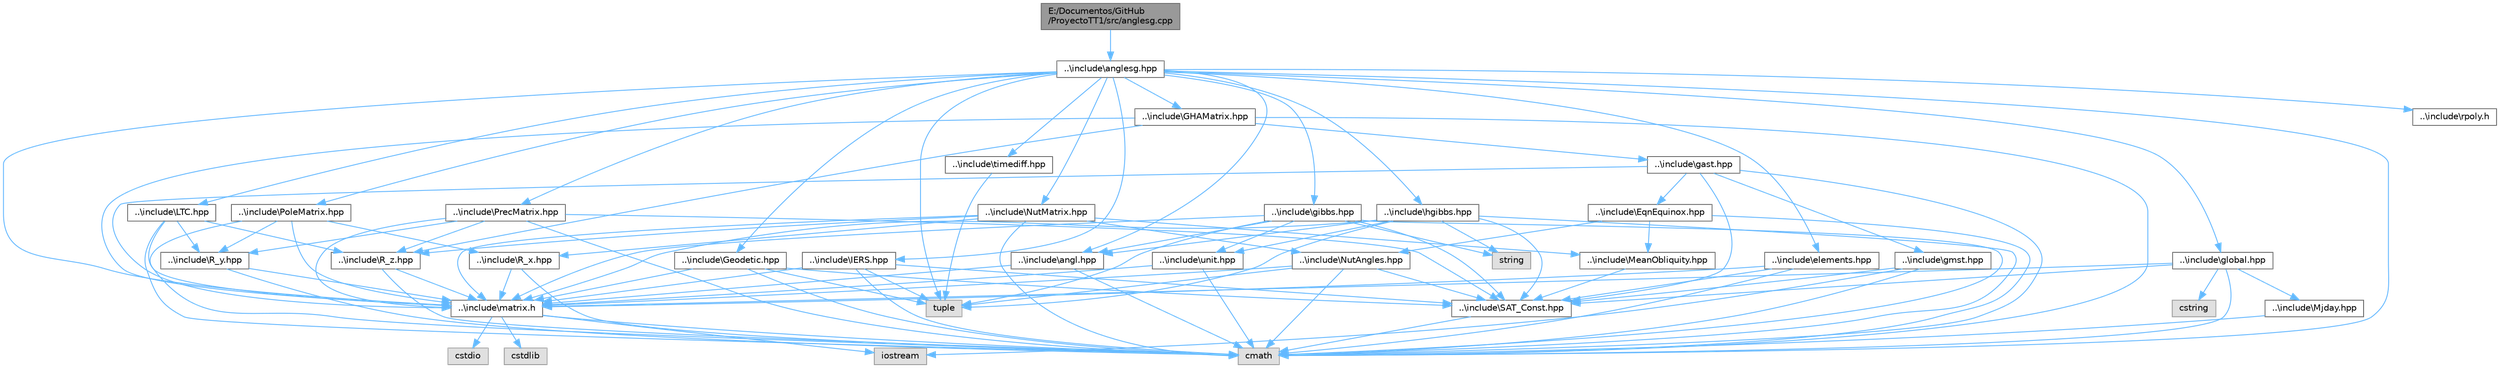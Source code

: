 digraph "E:/Documentos/GitHub/ProyectoTT1/src/anglesg.cpp"
{
 // LATEX_PDF_SIZE
  bgcolor="transparent";
  edge [fontname=Helvetica,fontsize=10,labelfontname=Helvetica,labelfontsize=10];
  node [fontname=Helvetica,fontsize=10,shape=box,height=0.2,width=0.4];
  Node1 [id="Node000001",label="E:/Documentos/GitHub\l/ProyectoTT1/src/anglesg.cpp",height=0.2,width=0.4,color="gray40", fillcolor="grey60", style="filled", fontcolor="black",tooltip="Solución del problema de la determinación orbital usando tres avistamientos ópticos."];
  Node1 -> Node2 [id="edge1_Node000001_Node000002",color="steelblue1",style="solid",tooltip=" "];
  Node2 [id="Node000002",label="..\\include\\anglesg.hpp",height=0.2,width=0.4,color="grey40", fillcolor="white", style="filled",URL="$anglesg_8hpp.html",tooltip="Este archivo de cabecera contiene una implementación de la función anglesg."];
  Node2 -> Node3 [id="edge2_Node000002_Node000003",color="steelblue1",style="solid",tooltip=" "];
  Node3 [id="Node000003",label="cmath",height=0.2,width=0.4,color="grey60", fillcolor="#E0E0E0", style="filled",tooltip=" "];
  Node2 -> Node4 [id="edge3_Node000002_Node000004",color="steelblue1",style="solid",tooltip=" "];
  Node4 [id="Node000004",label="tuple",height=0.2,width=0.4,color="grey60", fillcolor="#E0E0E0", style="filled",tooltip=" "];
  Node2 -> Node5 [id="edge4_Node000002_Node000005",color="steelblue1",style="solid",tooltip=" "];
  Node5 [id="Node000005",label="..\\include\\matrix.h",height=0.2,width=0.4,color="grey40", fillcolor="white", style="filled",URL="$matrix_8h.html",tooltip="Este archivo de cabecera contiene una implementación de una clase que representa una matriz."];
  Node5 -> Node6 [id="edge5_Node000005_Node000006",color="steelblue1",style="solid",tooltip=" "];
  Node6 [id="Node000006",label="cstdio",height=0.2,width=0.4,color="grey60", fillcolor="#E0E0E0", style="filled",tooltip=" "];
  Node5 -> Node7 [id="edge6_Node000005_Node000007",color="steelblue1",style="solid",tooltip=" "];
  Node7 [id="Node000007",label="cstdlib",height=0.2,width=0.4,color="grey60", fillcolor="#E0E0E0", style="filled",tooltip=" "];
  Node5 -> Node3 [id="edge7_Node000005_Node000003",color="steelblue1",style="solid",tooltip=" "];
  Node5 -> Node8 [id="edge8_Node000005_Node000008",color="steelblue1",style="solid",tooltip=" "];
  Node8 [id="Node000008",label="iostream",height=0.2,width=0.4,color="grey60", fillcolor="#E0E0E0", style="filled",tooltip=" "];
  Node2 -> Node9 [id="edge9_Node000002_Node000009",color="steelblue1",style="solid",tooltip=" "];
  Node9 [id="Node000009",label="..\\include\\global.hpp",height=0.2,width=0.4,color="grey40", fillcolor="white", style="filled",URL="$global_8hpp.html",tooltip="Este archivo de cabecera contiene una implementación para leer ficheros."];
  Node9 -> Node3 [id="edge10_Node000009_Node000003",color="steelblue1",style="solid",tooltip=" "];
  Node9 -> Node10 [id="edge11_Node000009_Node000010",color="steelblue1",style="solid",tooltip=" "];
  Node10 [id="Node000010",label="cstring",height=0.2,width=0.4,color="grey60", fillcolor="#E0E0E0", style="filled",tooltip=" "];
  Node9 -> Node5 [id="edge12_Node000009_Node000005",color="steelblue1",style="solid",tooltip=" "];
  Node9 -> Node11 [id="edge13_Node000009_Node000011",color="steelblue1",style="solid",tooltip=" "];
  Node11 [id="Node000011",label="..\\include\\SAT_Const.hpp",height=0.2,width=0.4,color="grey40", fillcolor="white", style="filled",URL="$_s_a_t___const_8hpp.html",tooltip="Este archivo de cabecera contiene una implementación de una clase que contiene diferentes constantes."];
  Node11 -> Node3 [id="edge14_Node000011_Node000003",color="steelblue1",style="solid",tooltip=" "];
  Node9 -> Node12 [id="edge15_Node000009_Node000012",color="steelblue1",style="solid",tooltip=" "];
  Node12 [id="Node000012",label="..\\include\\Mjday.hpp",height=0.2,width=0.4,color="grey40", fillcolor="white", style="filled",URL="$_mjday_8hpp.html",tooltip="Este archivo de cabecera contiene una implementación de la función Mjday."];
  Node12 -> Node3 [id="edge16_Node000012_Node000003",color="steelblue1",style="solid",tooltip=" "];
  Node2 -> Node13 [id="edge17_Node000002_Node000013",color="steelblue1",style="solid",tooltip=" "];
  Node13 [id="Node000013",label="..\\include\\Geodetic.hpp",height=0.2,width=0.4,color="grey40", fillcolor="white", style="filled",URL="$_geodetic_8hpp.html",tooltip="Este archivo de cabecera contiene una implementación de la función Geodetic."];
  Node13 -> Node3 [id="edge18_Node000013_Node000003",color="steelblue1",style="solid",tooltip=" "];
  Node13 -> Node4 [id="edge19_Node000013_Node000004",color="steelblue1",style="solid",tooltip=" "];
  Node13 -> Node5 [id="edge20_Node000013_Node000005",color="steelblue1",style="solid",tooltip=" "];
  Node13 -> Node11 [id="edge21_Node000013_Node000011",color="steelblue1",style="solid",tooltip=" "];
  Node2 -> Node14 [id="edge22_Node000002_Node000014",color="steelblue1",style="solid",tooltip=" "];
  Node14 [id="Node000014",label="..\\include\\LTC.hpp",height=0.2,width=0.4,color="grey40", fillcolor="white", style="filled",URL="$_l_t_c_8hpp.html",tooltip="Este archivo de cabecera contiene una implementación de la función LTC."];
  Node14 -> Node3 [id="edge23_Node000014_Node000003",color="steelblue1",style="solid",tooltip=" "];
  Node14 -> Node5 [id="edge24_Node000014_Node000005",color="steelblue1",style="solid",tooltip=" "];
  Node14 -> Node15 [id="edge25_Node000014_Node000015",color="steelblue1",style="solid",tooltip=" "];
  Node15 [id="Node000015",label="..\\include\\R_y.hpp",height=0.2,width=0.4,color="grey40", fillcolor="white", style="filled",URL="$_r__y_8hpp.html",tooltip="Este archivo de cabecera contiene una implementación de la función R_y."];
  Node15 -> Node3 [id="edge26_Node000015_Node000003",color="steelblue1",style="solid",tooltip=" "];
  Node15 -> Node5 [id="edge27_Node000015_Node000005",color="steelblue1",style="solid",tooltip=" "];
  Node14 -> Node16 [id="edge28_Node000014_Node000016",color="steelblue1",style="solid",tooltip=" "];
  Node16 [id="Node000016",label="..\\include\\R_z.hpp",height=0.2,width=0.4,color="grey40", fillcolor="white", style="filled",URL="$_r__z_8hpp.html",tooltip="Este archivo de cabecera contiene una implementación de la función R_z."];
  Node16 -> Node3 [id="edge29_Node000016_Node000003",color="steelblue1",style="solid",tooltip=" "];
  Node16 -> Node5 [id="edge30_Node000016_Node000005",color="steelblue1",style="solid",tooltip=" "];
  Node2 -> Node17 [id="edge31_Node000002_Node000017",color="steelblue1",style="solid",tooltip=" "];
  Node17 [id="Node000017",label="..\\include\\IERS.hpp",height=0.2,width=0.4,color="grey40", fillcolor="white", style="filled",URL="$_i_e_r_s_8hpp.html",tooltip="Este archivo de cabecera contiene una implementación de la función IERS."];
  Node17 -> Node3 [id="edge32_Node000017_Node000003",color="steelblue1",style="solid",tooltip=" "];
  Node17 -> Node4 [id="edge33_Node000017_Node000004",color="steelblue1",style="solid",tooltip=" "];
  Node17 -> Node5 [id="edge34_Node000017_Node000005",color="steelblue1",style="solid",tooltip=" "];
  Node17 -> Node11 [id="edge35_Node000017_Node000011",color="steelblue1",style="solid",tooltip=" "];
  Node2 -> Node18 [id="edge36_Node000002_Node000018",color="steelblue1",style="solid",tooltip=" "];
  Node18 [id="Node000018",label="..\\include\\timediff.hpp",height=0.2,width=0.4,color="grey40", fillcolor="white", style="filled",URL="$timediff_8hpp.html",tooltip="Este archivo de cabecera contiene una implementación de la función timediff."];
  Node18 -> Node4 [id="edge37_Node000018_Node000004",color="steelblue1",style="solid",tooltip=" "];
  Node2 -> Node19 [id="edge38_Node000002_Node000019",color="steelblue1",style="solid",tooltip=" "];
  Node19 [id="Node000019",label="..\\include\\PrecMatrix.hpp",height=0.2,width=0.4,color="grey40", fillcolor="white", style="filled",URL="$_prec_matrix_8hpp.html",tooltip="Este archivo de cabecera contiene una implementación de la función PrecMatrix."];
  Node19 -> Node3 [id="edge39_Node000019_Node000003",color="steelblue1",style="solid",tooltip=" "];
  Node19 -> Node5 [id="edge40_Node000019_Node000005",color="steelblue1",style="solid",tooltip=" "];
  Node19 -> Node11 [id="edge41_Node000019_Node000011",color="steelblue1",style="solid",tooltip=" "];
  Node19 -> Node15 [id="edge42_Node000019_Node000015",color="steelblue1",style="solid",tooltip=" "];
  Node19 -> Node16 [id="edge43_Node000019_Node000016",color="steelblue1",style="solid",tooltip=" "];
  Node2 -> Node20 [id="edge44_Node000002_Node000020",color="steelblue1",style="solid",tooltip=" "];
  Node20 [id="Node000020",label="..\\include\\NutMatrix.hpp",height=0.2,width=0.4,color="grey40", fillcolor="white", style="filled",URL="$_nut_matrix_8hpp.html",tooltip="Este archivo de cabecera contiene una implementación de la función NutMatrix."];
  Node20 -> Node3 [id="edge45_Node000020_Node000003",color="steelblue1",style="solid",tooltip=" "];
  Node20 -> Node5 [id="edge46_Node000020_Node000005",color="steelblue1",style="solid",tooltip=" "];
  Node20 -> Node21 [id="edge47_Node000020_Node000021",color="steelblue1",style="solid",tooltip=" "];
  Node21 [id="Node000021",label="..\\include\\MeanObliquity.hpp",height=0.2,width=0.4,color="grey40", fillcolor="white", style="filled",URL="$_mean_obliquity_8hpp.html",tooltip="Este archivo de cabecera contiene una implementación de la función MeanObliquity."];
  Node21 -> Node11 [id="edge48_Node000021_Node000011",color="steelblue1",style="solid",tooltip=" "];
  Node20 -> Node22 [id="edge49_Node000020_Node000022",color="steelblue1",style="solid",tooltip=" "];
  Node22 [id="Node000022",label="..\\include\\NutAngles.hpp",height=0.2,width=0.4,color="grey40", fillcolor="white", style="filled",URL="$_nut_angles_8hpp.html",tooltip="Este archivo de cabecera contiene una implementación de la función NutAngles."];
  Node22 -> Node3 [id="edge50_Node000022_Node000003",color="steelblue1",style="solid",tooltip=" "];
  Node22 -> Node4 [id="edge51_Node000022_Node000004",color="steelblue1",style="solid",tooltip=" "];
  Node22 -> Node5 [id="edge52_Node000022_Node000005",color="steelblue1",style="solid",tooltip=" "];
  Node22 -> Node11 [id="edge53_Node000022_Node000011",color="steelblue1",style="solid",tooltip=" "];
  Node20 -> Node23 [id="edge54_Node000020_Node000023",color="steelblue1",style="solid",tooltip=" "];
  Node23 [id="Node000023",label="..\\include\\R_x.hpp",height=0.2,width=0.4,color="grey40", fillcolor="white", style="filled",URL="$_r__x_8hpp.html",tooltip="Este archivo de cabecera contiene una implementación de la función R_x."];
  Node23 -> Node3 [id="edge55_Node000023_Node000003",color="steelblue1",style="solid",tooltip=" "];
  Node23 -> Node5 [id="edge56_Node000023_Node000005",color="steelblue1",style="solid",tooltip=" "];
  Node20 -> Node16 [id="edge57_Node000020_Node000016",color="steelblue1",style="solid",tooltip=" "];
  Node2 -> Node24 [id="edge58_Node000002_Node000024",color="steelblue1",style="solid",tooltip=" "];
  Node24 [id="Node000024",label="..\\include\\PoleMatrix.hpp",height=0.2,width=0.4,color="grey40", fillcolor="white", style="filled",URL="$_pole_matrix_8hpp.html",tooltip="Este archivo de cabecera contiene una implementación de la función PoleMatrix."];
  Node24 -> Node3 [id="edge59_Node000024_Node000003",color="steelblue1",style="solid",tooltip=" "];
  Node24 -> Node5 [id="edge60_Node000024_Node000005",color="steelblue1",style="solid",tooltip=" "];
  Node24 -> Node23 [id="edge61_Node000024_Node000023",color="steelblue1",style="solid",tooltip=" "];
  Node24 -> Node15 [id="edge62_Node000024_Node000015",color="steelblue1",style="solid",tooltip=" "];
  Node2 -> Node25 [id="edge63_Node000002_Node000025",color="steelblue1",style="solid",tooltip=" "];
  Node25 [id="Node000025",label="..\\include\\GHAMatrix.hpp",height=0.2,width=0.4,color="grey40", fillcolor="white", style="filled",URL="$_g_h_a_matrix_8hpp.html",tooltip="Este archivo de cabecera contiene una implementación de la función GHAMatrix."];
  Node25 -> Node3 [id="edge64_Node000025_Node000003",color="steelblue1",style="solid",tooltip=" "];
  Node25 -> Node5 [id="edge65_Node000025_Node000005",color="steelblue1",style="solid",tooltip=" "];
  Node25 -> Node16 [id="edge66_Node000025_Node000016",color="steelblue1",style="solid",tooltip=" "];
  Node25 -> Node26 [id="edge67_Node000025_Node000026",color="steelblue1",style="solid",tooltip=" "];
  Node26 [id="Node000026",label="..\\include\\gast.hpp",height=0.2,width=0.4,color="grey40", fillcolor="white", style="filled",URL="$gast_8hpp.html",tooltip="Este archivo de cabecera contiene una implementación de la función gast."];
  Node26 -> Node3 [id="edge68_Node000026_Node000003",color="steelblue1",style="solid",tooltip=" "];
  Node26 -> Node5 [id="edge69_Node000026_Node000005",color="steelblue1",style="solid",tooltip=" "];
  Node26 -> Node27 [id="edge70_Node000026_Node000027",color="steelblue1",style="solid",tooltip=" "];
  Node27 [id="Node000027",label="..\\include\\gmst.hpp",height=0.2,width=0.4,color="grey40", fillcolor="white", style="filled",URL="$gmst_8hpp.html",tooltip="Este archivo de cabecera contiene una implementación de la función gmst."];
  Node27 -> Node3 [id="edge71_Node000027_Node000003",color="steelblue1",style="solid",tooltip=" "];
  Node27 -> Node8 [id="edge72_Node000027_Node000008",color="steelblue1",style="solid",tooltip=" "];
  Node27 -> Node11 [id="edge73_Node000027_Node000011",color="steelblue1",style="solid",tooltip=" "];
  Node26 -> Node28 [id="edge74_Node000026_Node000028",color="steelblue1",style="solid",tooltip=" "];
  Node28 [id="Node000028",label="..\\include\\EqnEquinox.hpp",height=0.2,width=0.4,color="grey40", fillcolor="white", style="filled",URL="$_eqn_equinox_8hpp.html",tooltip="Este archivo de cabecera contiene una implementación de la función EqnEquinox."];
  Node28 -> Node3 [id="edge75_Node000028_Node000003",color="steelblue1",style="solid",tooltip=" "];
  Node28 -> Node22 [id="edge76_Node000028_Node000022",color="steelblue1",style="solid",tooltip=" "];
  Node28 -> Node21 [id="edge77_Node000028_Node000021",color="steelblue1",style="solid",tooltip=" "];
  Node26 -> Node11 [id="edge78_Node000026_Node000011",color="steelblue1",style="solid",tooltip=" "];
  Node2 -> Node29 [id="edge79_Node000002_Node000029",color="steelblue1",style="solid",tooltip=" "];
  Node29 [id="Node000029",label="..\\include\\gibbs.hpp",height=0.2,width=0.4,color="grey40", fillcolor="white", style="filled",URL="$gibbs_8hpp.html",tooltip="Este archivo de cabecera contiene una implementación de la función gibbs."];
  Node29 -> Node3 [id="edge80_Node000029_Node000003",color="steelblue1",style="solid",tooltip=" "];
  Node29 -> Node4 [id="edge81_Node000029_Node000004",color="steelblue1",style="solid",tooltip=" "];
  Node29 -> Node30 [id="edge82_Node000029_Node000030",color="steelblue1",style="solid",tooltip=" "];
  Node30 [id="Node000030",label="string",height=0.2,width=0.4,color="grey60", fillcolor="#E0E0E0", style="filled",tooltip=" "];
  Node29 -> Node5 [id="edge83_Node000029_Node000005",color="steelblue1",style="solid",tooltip=" "];
  Node29 -> Node11 [id="edge84_Node000029_Node000011",color="steelblue1",style="solid",tooltip=" "];
  Node29 -> Node31 [id="edge85_Node000029_Node000031",color="steelblue1",style="solid",tooltip=" "];
  Node31 [id="Node000031",label="..\\include\\angl.hpp",height=0.2,width=0.4,color="grey40", fillcolor="white", style="filled",URL="$angl_8hpp.html",tooltip="Este archivo de cabecera contiene una implementación de la función angl."];
  Node31 -> Node3 [id="edge86_Node000031_Node000003",color="steelblue1",style="solid",tooltip=" "];
  Node31 -> Node5 [id="edge87_Node000031_Node000005",color="steelblue1",style="solid",tooltip=" "];
  Node29 -> Node32 [id="edge88_Node000029_Node000032",color="steelblue1",style="solid",tooltip=" "];
  Node32 [id="Node000032",label="..\\include\\unit.hpp",height=0.2,width=0.4,color="grey40", fillcolor="white", style="filled",URL="$unit_8hpp.html",tooltip="Este archivo de cabecera contiene una implementación de la función unit."];
  Node32 -> Node3 [id="edge89_Node000032_Node000003",color="steelblue1",style="solid",tooltip=" "];
  Node32 -> Node5 [id="edge90_Node000032_Node000005",color="steelblue1",style="solid",tooltip=" "];
  Node2 -> Node33 [id="edge91_Node000002_Node000033",color="steelblue1",style="solid",tooltip=" "];
  Node33 [id="Node000033",label="..\\include\\hgibbs.hpp",height=0.2,width=0.4,color="grey40", fillcolor="white", style="filled",URL="$hgibbs_8hpp.html",tooltip="Este archivo de cabecera contiene una implementación de la función hgibbs."];
  Node33 -> Node3 [id="edge92_Node000033_Node000003",color="steelblue1",style="solid",tooltip=" "];
  Node33 -> Node4 [id="edge93_Node000033_Node000004",color="steelblue1",style="solid",tooltip=" "];
  Node33 -> Node30 [id="edge94_Node000033_Node000030",color="steelblue1",style="solid",tooltip=" "];
  Node33 -> Node5 [id="edge95_Node000033_Node000005",color="steelblue1",style="solid",tooltip=" "];
  Node33 -> Node11 [id="edge96_Node000033_Node000011",color="steelblue1",style="solid",tooltip=" "];
  Node33 -> Node31 [id="edge97_Node000033_Node000031",color="steelblue1",style="solid",tooltip=" "];
  Node33 -> Node32 [id="edge98_Node000033_Node000032",color="steelblue1",style="solid",tooltip=" "];
  Node2 -> Node34 [id="edge99_Node000002_Node000034",color="steelblue1",style="solid",tooltip=" "];
  Node34 [id="Node000034",label="..\\include\\elements.hpp",height=0.2,width=0.4,color="grey40", fillcolor="white", style="filled",URL="$elements_8hpp.html",tooltip="Este archivo de cabecera contiene una implementación de la función elements."];
  Node34 -> Node3 [id="edge100_Node000034_Node000003",color="steelblue1",style="solid",tooltip=" "];
  Node34 -> Node5 [id="edge101_Node000034_Node000005",color="steelblue1",style="solid",tooltip=" "];
  Node34 -> Node11 [id="edge102_Node000034_Node000011",color="steelblue1",style="solid",tooltip=" "];
  Node2 -> Node31 [id="edge103_Node000002_Node000031",color="steelblue1",style="solid",tooltip=" "];
  Node2 -> Node35 [id="edge104_Node000002_Node000035",color="steelblue1",style="solid",tooltip=" "];
  Node35 [id="Node000035",label="..\\include\\rpoly.h",height=0.2,width=0.4,color="grey40", fillcolor="white", style="filled",URL="$rpoly_8h_source.html",tooltip=" "];
}
